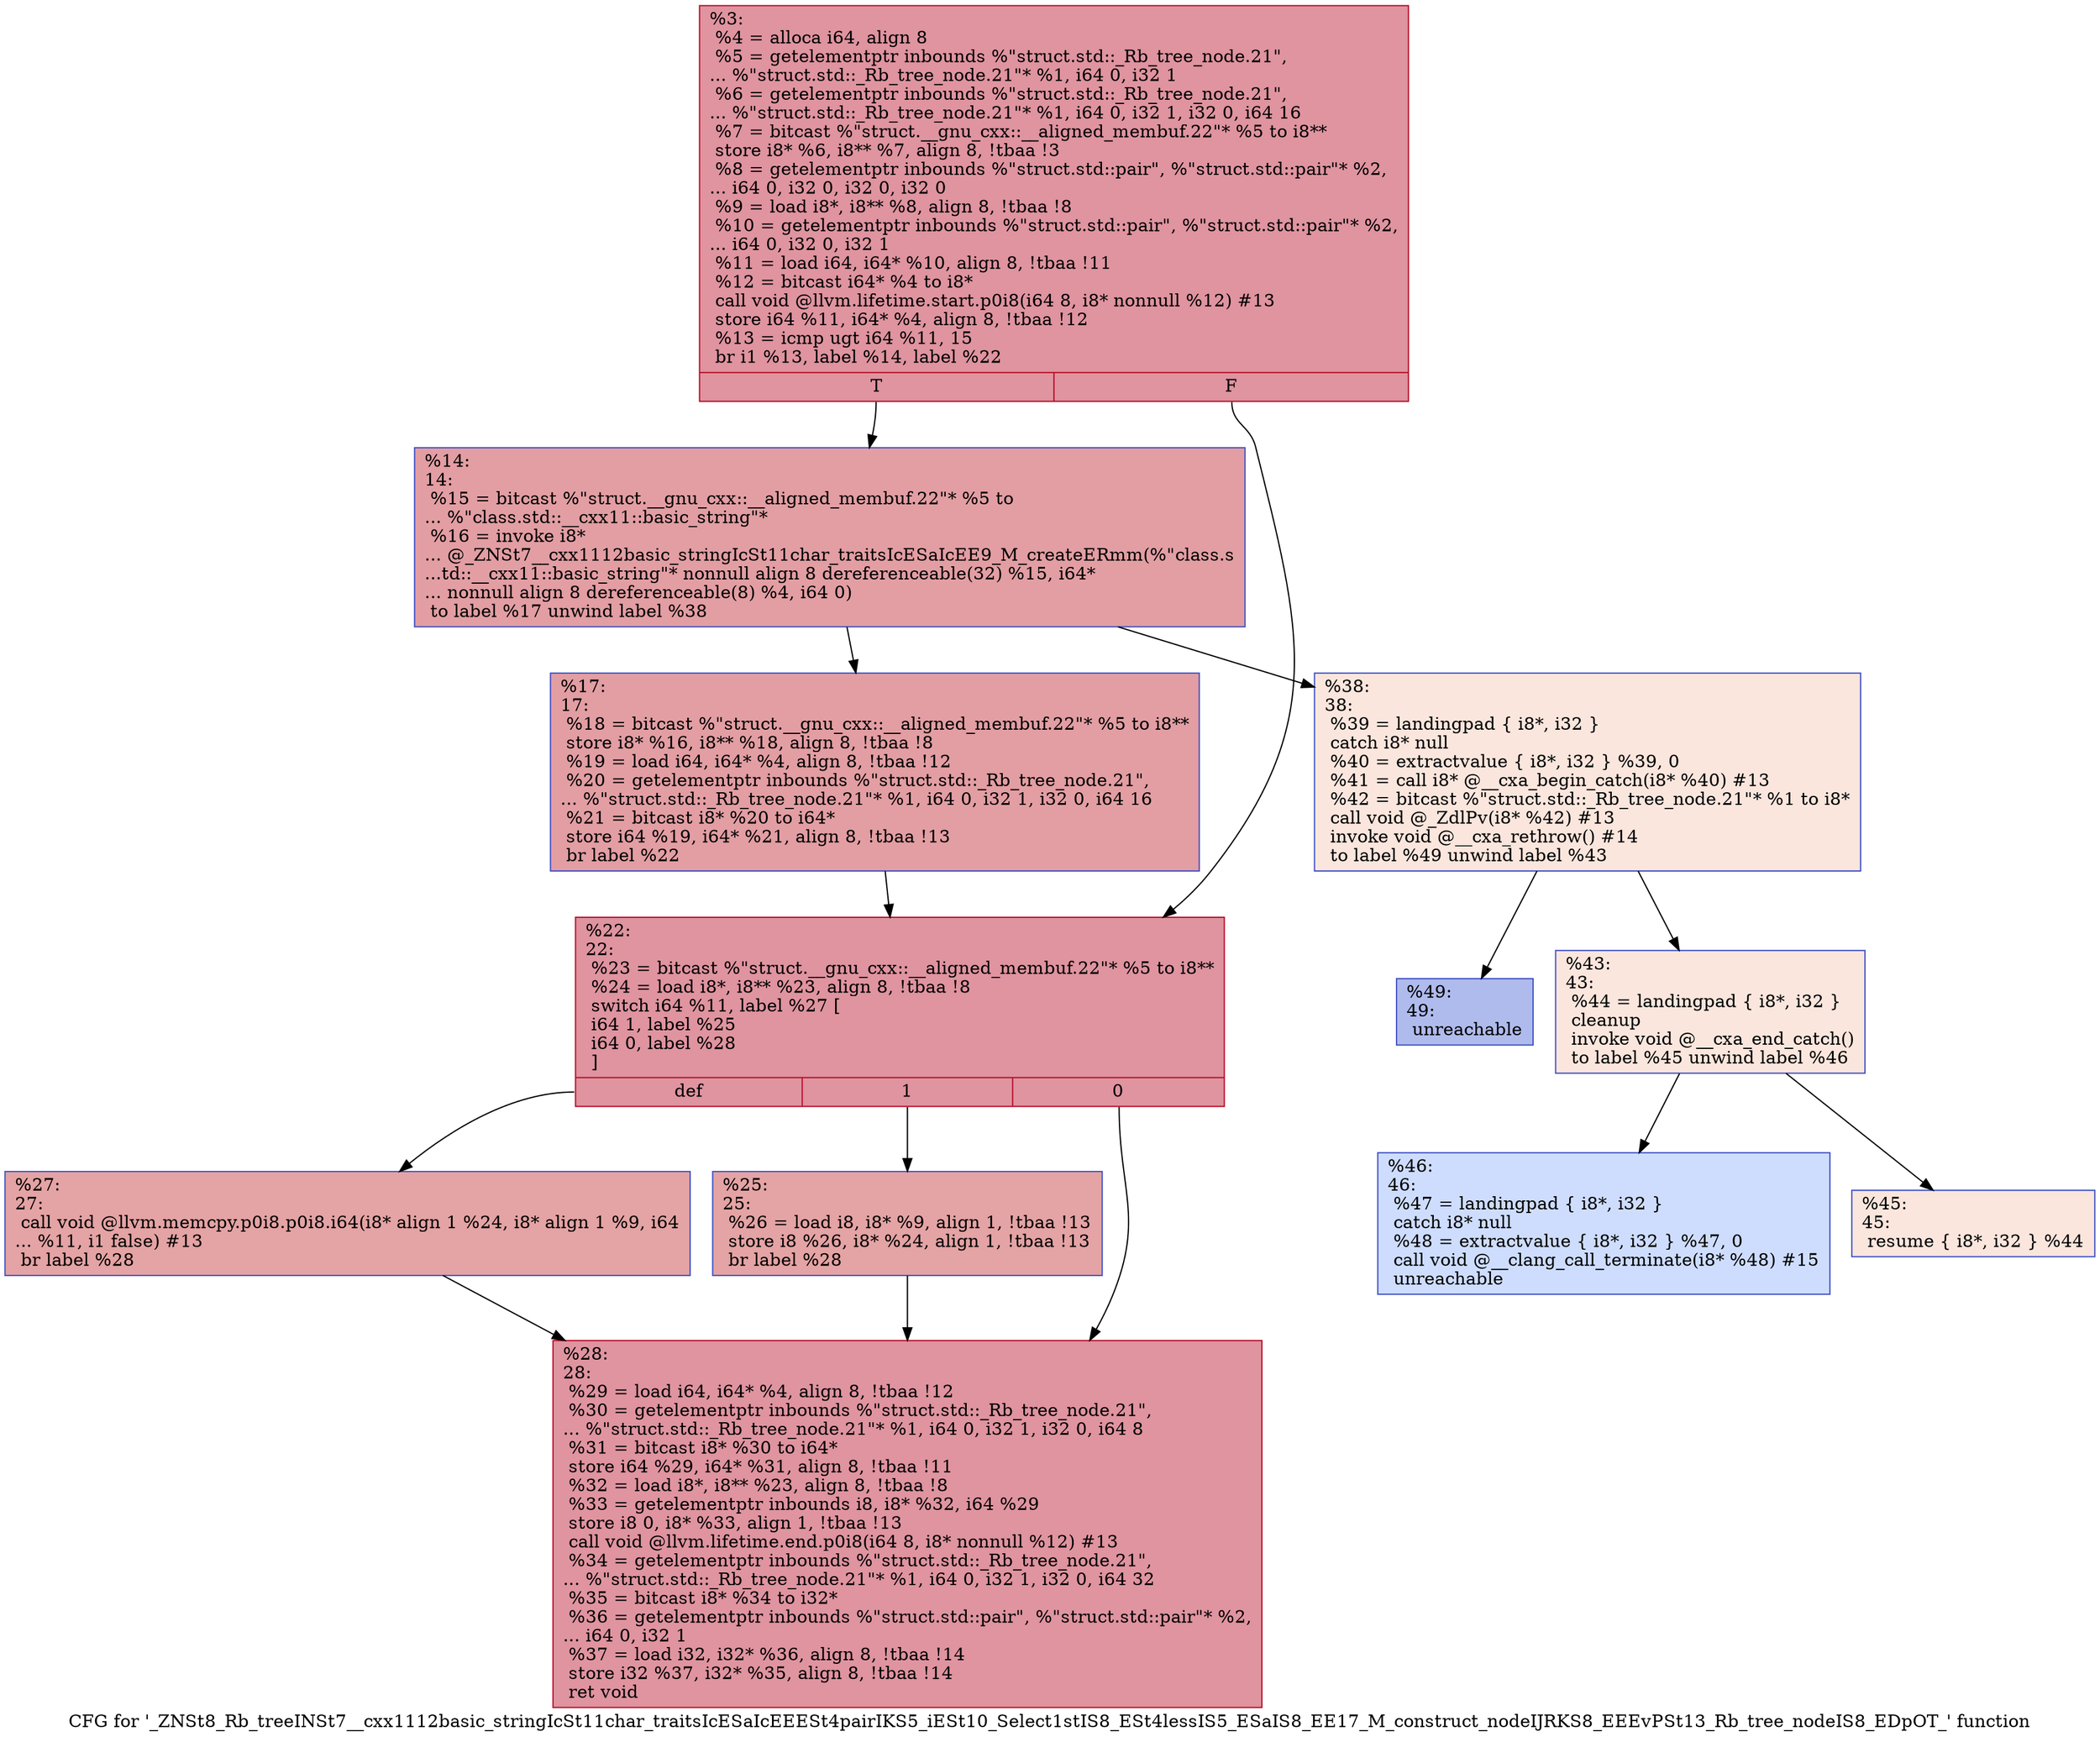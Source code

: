 digraph "CFG for '_ZNSt8_Rb_treeINSt7__cxx1112basic_stringIcSt11char_traitsIcESaIcEEESt4pairIKS5_iESt10_Select1stIS8_ESt4lessIS5_ESaIS8_EE17_M_construct_nodeIJRKS8_EEEvPSt13_Rb_tree_nodeIS8_EDpOT_' function" {
	label="CFG for '_ZNSt8_Rb_treeINSt7__cxx1112basic_stringIcSt11char_traitsIcESaIcEEESt4pairIKS5_iESt10_Select1stIS8_ESt4lessIS5_ESaIS8_EE17_M_construct_nodeIJRKS8_EEEvPSt13_Rb_tree_nodeIS8_EDpOT_' function";

	Node0x55d9dc1d3790 [shape=record,color="#b70d28ff", style=filled, fillcolor="#b70d2870",label="{%3:\l  %4 = alloca i64, align 8\l  %5 = getelementptr inbounds %\"struct.std::_Rb_tree_node.21\",\l... %\"struct.std::_Rb_tree_node.21\"* %1, i64 0, i32 1\l  %6 = getelementptr inbounds %\"struct.std::_Rb_tree_node.21\",\l... %\"struct.std::_Rb_tree_node.21\"* %1, i64 0, i32 1, i32 0, i64 16\l  %7 = bitcast %\"struct.__gnu_cxx::__aligned_membuf.22\"* %5 to i8**\l  store i8* %6, i8** %7, align 8, !tbaa !3\l  %8 = getelementptr inbounds %\"struct.std::pair\", %\"struct.std::pair\"* %2,\l... i64 0, i32 0, i32 0, i32 0\l  %9 = load i8*, i8** %8, align 8, !tbaa !8\l  %10 = getelementptr inbounds %\"struct.std::pair\", %\"struct.std::pair\"* %2,\l... i64 0, i32 0, i32 1\l  %11 = load i64, i64* %10, align 8, !tbaa !11\l  %12 = bitcast i64* %4 to i8*\l  call void @llvm.lifetime.start.p0i8(i64 8, i8* nonnull %12) #13\l  store i64 %11, i64* %4, align 8, !tbaa !12\l  %13 = icmp ugt i64 %11, 15\l  br i1 %13, label %14, label %22\l|{<s0>T|<s1>F}}"];
	Node0x55d9dc1d3790:s0 -> Node0x55d9dc1d41a0;
	Node0x55d9dc1d3790:s1 -> Node0x55d9dc1d41f0;
	Node0x55d9dc1d41a0 [shape=record,color="#3d50c3ff", style=filled, fillcolor="#be242e70",label="{%14:\l14:                                               \l  %15 = bitcast %\"struct.__gnu_cxx::__aligned_membuf.22\"* %5 to\l... %\"class.std::__cxx11::basic_string\"*\l  %16 = invoke i8*\l... @_ZNSt7__cxx1112basic_stringIcSt11char_traitsIcESaIcEE9_M_createERmm(%\"class.s\l...td::__cxx11::basic_string\"* nonnull align 8 dereferenceable(32) %15, i64*\l... nonnull align 8 dereferenceable(8) %4, i64 0)\l          to label %17 unwind label %38\l}"];
	Node0x55d9dc1d41a0 -> Node0x55d9dc1d43b0;
	Node0x55d9dc1d41a0 -> Node0x55d9dc1d4400;
	Node0x55d9dc1d43b0 [shape=record,color="#3d50c3ff", style=filled, fillcolor="#be242e70",label="{%17:\l17:                                               \l  %18 = bitcast %\"struct.__gnu_cxx::__aligned_membuf.22\"* %5 to i8**\l  store i8* %16, i8** %18, align 8, !tbaa !8\l  %19 = load i64, i64* %4, align 8, !tbaa !12\l  %20 = getelementptr inbounds %\"struct.std::_Rb_tree_node.21\",\l... %\"struct.std::_Rb_tree_node.21\"* %1, i64 0, i32 1, i32 0, i64 16\l  %21 = bitcast i8* %20 to i64*\l  store i64 %19, i64* %21, align 8, !tbaa !13\l  br label %22\l}"];
	Node0x55d9dc1d43b0 -> Node0x55d9dc1d41f0;
	Node0x55d9dc1d41f0 [shape=record,color="#b70d28ff", style=filled, fillcolor="#b70d2870",label="{%22:\l22:                                               \l  %23 = bitcast %\"struct.__gnu_cxx::__aligned_membuf.22\"* %5 to i8**\l  %24 = load i8*, i8** %23, align 8, !tbaa !8\l  switch i64 %11, label %27 [\l    i64 1, label %25\l    i64 0, label %28\l  ]\l|{<s0>def|<s1>1|<s2>0}}"];
	Node0x55d9dc1d41f0:s0 -> Node0x55d9dc1d4360;
	Node0x55d9dc1d41f0:s1 -> Node0x55d9dc1d49f0;
	Node0x55d9dc1d41f0:s2 -> Node0x55d9dc1d4a40;
	Node0x55d9dc1d49f0 [shape=record,color="#3d50c3ff", style=filled, fillcolor="#c32e3170",label="{%25:\l25:                                               \l  %26 = load i8, i8* %9, align 1, !tbaa !13\l  store i8 %26, i8* %24, align 1, !tbaa !13\l  br label %28\l}"];
	Node0x55d9dc1d49f0 -> Node0x55d9dc1d4a40;
	Node0x55d9dc1d4360 [shape=record,color="#3d50c3ff", style=filled, fillcolor="#c32e3170",label="{%27:\l27:                                               \l  call void @llvm.memcpy.p0i8.p0i8.i64(i8* align 1 %24, i8* align 1 %9, i64\l... %11, i1 false) #13\l  br label %28\l}"];
	Node0x55d9dc1d4360 -> Node0x55d9dc1d4a40;
	Node0x55d9dc1d4a40 [shape=record,color="#b70d28ff", style=filled, fillcolor="#b70d2870",label="{%28:\l28:                                               \l  %29 = load i64, i64* %4, align 8, !tbaa !12\l  %30 = getelementptr inbounds %\"struct.std::_Rb_tree_node.21\",\l... %\"struct.std::_Rb_tree_node.21\"* %1, i64 0, i32 1, i32 0, i64 8\l  %31 = bitcast i8* %30 to i64*\l  store i64 %29, i64* %31, align 8, !tbaa !11\l  %32 = load i8*, i8** %23, align 8, !tbaa !8\l  %33 = getelementptr inbounds i8, i8* %32, i64 %29\l  store i8 0, i8* %33, align 1, !tbaa !13\l  call void @llvm.lifetime.end.p0i8(i64 8, i8* nonnull %12) #13\l  %34 = getelementptr inbounds %\"struct.std::_Rb_tree_node.21\",\l... %\"struct.std::_Rb_tree_node.21\"* %1, i64 0, i32 1, i32 0, i64 32\l  %35 = bitcast i8* %34 to i32*\l  %36 = getelementptr inbounds %\"struct.std::pair\", %\"struct.std::pair\"* %2,\l... i64 0, i32 1\l  %37 = load i32, i32* %36, align 8, !tbaa !14\l  store i32 %37, i32* %35, align 8, !tbaa !14\l  ret void\l}"];
	Node0x55d9dc1d4400 [shape=record,color="#3d50c3ff", style=filled, fillcolor="#f3c7b170",label="{%38:\l38:                                               \l  %39 = landingpad \{ i8*, i32 \}\l          catch i8* null\l  %40 = extractvalue \{ i8*, i32 \} %39, 0\l  %41 = call i8* @__cxa_begin_catch(i8* %40) #13\l  %42 = bitcast %\"struct.std::_Rb_tree_node.21\"* %1 to i8*\l  call void @_ZdlPv(i8* %42) #13\l  invoke void @__cxa_rethrow() #14\l          to label %49 unwind label %43\l}"];
	Node0x55d9dc1d4400 -> Node0x55d9dc1d5aa0;
	Node0x55d9dc1d4400 -> Node0x55d9dc1d5af0;
	Node0x55d9dc1d5af0 [shape=record,color="#3d50c3ff", style=filled, fillcolor="#f3c7b170",label="{%43:\l43:                                               \l  %44 = landingpad \{ i8*, i32 \}\l          cleanup\l  invoke void @__cxa_end_catch()\l          to label %45 unwind label %46\l}"];
	Node0x55d9dc1d5af0 -> Node0x55d9dc1d5d50;
	Node0x55d9dc1d5af0 -> Node0x55d9dc1d5da0;
	Node0x55d9dc1d5d50 [shape=record,color="#3d50c3ff", style=filled, fillcolor="#f3c7b170",label="{%45:\l45:                                               \l  resume \{ i8*, i32 \} %44\l}"];
	Node0x55d9dc1d5da0 [shape=record,color="#3d50c3ff", style=filled, fillcolor="#8fb1fe70",label="{%46:\l46:                                               \l  %47 = landingpad \{ i8*, i32 \}\l          catch i8* null\l  %48 = extractvalue \{ i8*, i32 \} %47, 0\l  call void @__clang_call_terminate(i8* %48) #15\l  unreachable\l}"];
	Node0x55d9dc1d5aa0 [shape=record,color="#3d50c3ff", style=filled, fillcolor="#4c66d670",label="{%49:\l49:                                               \l  unreachable\l}"];
}
